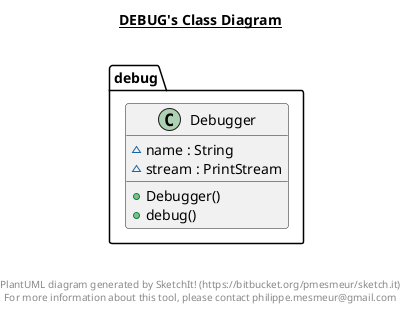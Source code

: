 @startuml

title __DEBUG's Class Diagram__\n

  package debug {
    class Debugger {
        ~ name : String
        ~ stream : PrintStream
        + Debugger()
        + debug()
    }
  }
  



right footer


PlantUML diagram generated by SketchIt! (https://bitbucket.org/pmesmeur/sketch.it)
For more information about this tool, please contact philippe.mesmeur@gmail.com
endfooter

@enduml

